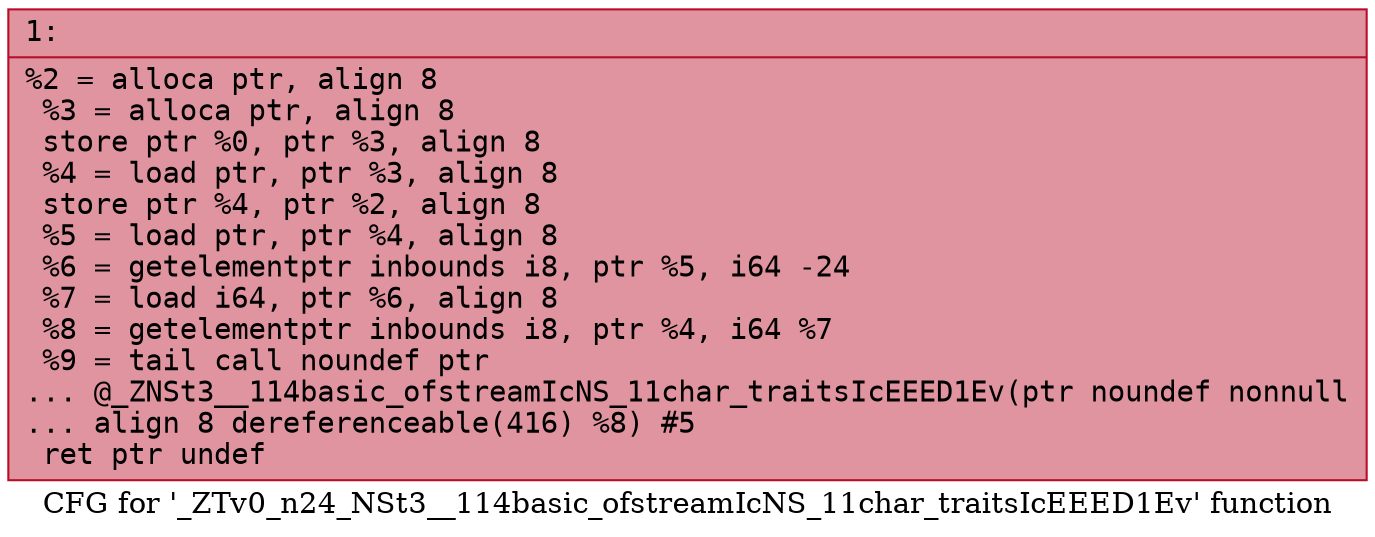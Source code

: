 digraph "CFG for '_ZTv0_n24_NSt3__114basic_ofstreamIcNS_11char_traitsIcEEED1Ev' function" {
	label="CFG for '_ZTv0_n24_NSt3__114basic_ofstreamIcNS_11char_traitsIcEEED1Ev' function";

	Node0x600000d02300 [shape=record,color="#b70d28ff", style=filled, fillcolor="#b70d2870" fontname="Courier",label="{1:\l|  %2 = alloca ptr, align 8\l  %3 = alloca ptr, align 8\l  store ptr %0, ptr %3, align 8\l  %4 = load ptr, ptr %3, align 8\l  store ptr %4, ptr %2, align 8\l  %5 = load ptr, ptr %4, align 8\l  %6 = getelementptr inbounds i8, ptr %5, i64 -24\l  %7 = load i64, ptr %6, align 8\l  %8 = getelementptr inbounds i8, ptr %4, i64 %7\l  %9 = tail call noundef ptr\l... @_ZNSt3__114basic_ofstreamIcNS_11char_traitsIcEEED1Ev(ptr noundef nonnull\l... align 8 dereferenceable(416) %8) #5\l  ret ptr undef\l}"];
}

